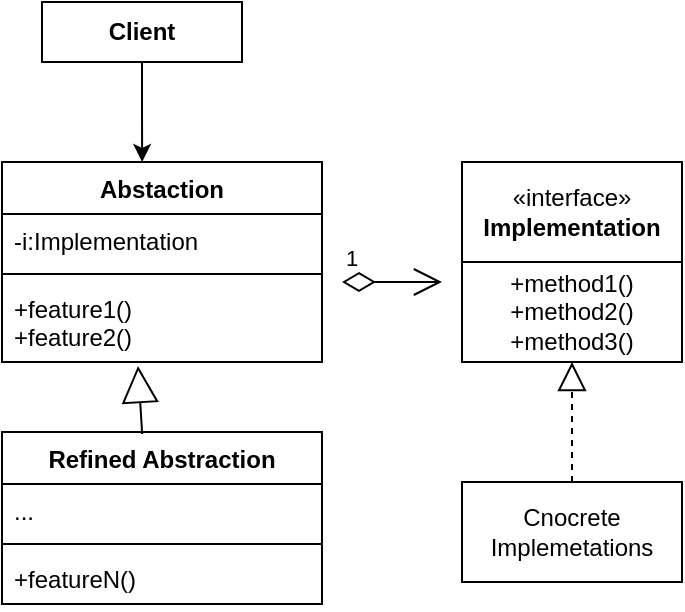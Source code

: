<mxfile version="26.1.1">
  <diagram name="Страница — 1" id="enso2YDKd-ztOWyLuzH1">
    <mxGraphModel dx="856" dy="452" grid="1" gridSize="10" guides="1" tooltips="1" connect="1" arrows="1" fold="1" page="1" pageScale="1" pageWidth="827" pageHeight="1169" math="0" shadow="0">
      <root>
        <mxCell id="0" />
        <mxCell id="1" parent="0" />
        <mxCell id="EFLvKGrMKl1YvmJV2IuE-204" value="&lt;b&gt;Client&lt;/b&gt;" style="html=1;whiteSpace=wrap;" parent="1" vertex="1">
          <mxGeometry x="110" y="370" width="100" height="30" as="geometry" />
        </mxCell>
        <mxCell id="EFLvKGrMKl1YvmJV2IuE-205" value="Abstaction" style="swimlane;fontStyle=1;align=center;verticalAlign=top;childLayout=stackLayout;horizontal=1;startSize=26;horizontalStack=0;resizeParent=1;resizeParentMax=0;resizeLast=0;collapsible=1;marginBottom=0;whiteSpace=wrap;html=1;" parent="1" vertex="1">
          <mxGeometry x="90" y="450" width="160" height="100" as="geometry" />
        </mxCell>
        <mxCell id="EFLvKGrMKl1YvmJV2IuE-206" value="-i:Implementation" style="text;strokeColor=none;fillColor=none;align=left;verticalAlign=top;spacingLeft=4;spacingRight=4;overflow=hidden;rotatable=0;points=[[0,0.5],[1,0.5]];portConstraint=eastwest;whiteSpace=wrap;html=1;" parent="EFLvKGrMKl1YvmJV2IuE-205" vertex="1">
          <mxGeometry y="26" width="160" height="26" as="geometry" />
        </mxCell>
        <mxCell id="EFLvKGrMKl1YvmJV2IuE-207" value="" style="line;strokeWidth=1;fillColor=none;align=left;verticalAlign=middle;spacingTop=-1;spacingLeft=3;spacingRight=3;rotatable=0;labelPosition=right;points=[];portConstraint=eastwest;strokeColor=inherit;" parent="EFLvKGrMKl1YvmJV2IuE-205" vertex="1">
          <mxGeometry y="52" width="160" height="8" as="geometry" />
        </mxCell>
        <mxCell id="EFLvKGrMKl1YvmJV2IuE-208" value="+feature1()&lt;div&gt;+feature2()&lt;/div&gt;" style="text;strokeColor=none;fillColor=none;align=left;verticalAlign=top;spacingLeft=4;spacingRight=4;overflow=hidden;rotatable=0;points=[[0,0.5],[1,0.5]];portConstraint=eastwest;whiteSpace=wrap;html=1;" parent="EFLvKGrMKl1YvmJV2IuE-205" vertex="1">
          <mxGeometry y="60" width="160" height="40" as="geometry" />
        </mxCell>
        <mxCell id="EFLvKGrMKl1YvmJV2IuE-209" value="Refined Abstraction" style="swimlane;fontStyle=1;align=center;verticalAlign=top;childLayout=stackLayout;horizontal=1;startSize=26;horizontalStack=0;resizeParent=1;resizeParentMax=0;resizeLast=0;collapsible=1;marginBottom=0;whiteSpace=wrap;html=1;" parent="1" vertex="1">
          <mxGeometry x="90" y="585" width="160" height="86" as="geometry" />
        </mxCell>
        <mxCell id="EFLvKGrMKl1YvmJV2IuE-210" value="..." style="text;strokeColor=none;fillColor=none;align=left;verticalAlign=top;spacingLeft=4;spacingRight=4;overflow=hidden;rotatable=0;points=[[0,0.5],[1,0.5]];portConstraint=eastwest;whiteSpace=wrap;html=1;" parent="EFLvKGrMKl1YvmJV2IuE-209" vertex="1">
          <mxGeometry y="26" width="160" height="26" as="geometry" />
        </mxCell>
        <mxCell id="EFLvKGrMKl1YvmJV2IuE-211" value="" style="line;strokeWidth=1;fillColor=none;align=left;verticalAlign=middle;spacingTop=-1;spacingLeft=3;spacingRight=3;rotatable=0;labelPosition=right;points=[];portConstraint=eastwest;strokeColor=inherit;" parent="EFLvKGrMKl1YvmJV2IuE-209" vertex="1">
          <mxGeometry y="52" width="160" height="8" as="geometry" />
        </mxCell>
        <mxCell id="EFLvKGrMKl1YvmJV2IuE-212" value="+featureN()" style="text;strokeColor=none;fillColor=none;align=left;verticalAlign=top;spacingLeft=4;spacingRight=4;overflow=hidden;rotatable=0;points=[[0,0.5],[1,0.5]];portConstraint=eastwest;whiteSpace=wrap;html=1;" parent="EFLvKGrMKl1YvmJV2IuE-209" vertex="1">
          <mxGeometry y="60" width="160" height="26" as="geometry" />
        </mxCell>
        <mxCell id="EFLvKGrMKl1YvmJV2IuE-213" value="«interface»&lt;br&gt;&lt;b&gt;Implementation&lt;/b&gt;" style="html=1;whiteSpace=wrap;" parent="1" vertex="1">
          <mxGeometry x="320" y="450" width="110" height="50" as="geometry" />
        </mxCell>
        <mxCell id="EFLvKGrMKl1YvmJV2IuE-214" value="+method1()&lt;div&gt;+method2()&lt;/div&gt;&lt;div&gt;+method3()&lt;/div&gt;" style="html=1;whiteSpace=wrap;" parent="1" vertex="1">
          <mxGeometry x="320" y="500" width="110" height="50" as="geometry" />
        </mxCell>
        <mxCell id="EFLvKGrMKl1YvmJV2IuE-215" value="Cnocrete&lt;div&gt;Implemetations&lt;/div&gt;" style="html=1;whiteSpace=wrap;" parent="1" vertex="1">
          <mxGeometry x="320" y="610" width="110" height="50" as="geometry" />
        </mxCell>
        <mxCell id="EFLvKGrMKl1YvmJV2IuE-216" style="edgeStyle=orthogonalEdgeStyle;rounded=0;orthogonalLoop=1;jettySize=auto;html=1;entryX=0.438;entryY=0;entryDx=0;entryDy=0;entryPerimeter=0;" parent="1" source="EFLvKGrMKl1YvmJV2IuE-204" target="EFLvKGrMKl1YvmJV2IuE-205" edge="1">
          <mxGeometry relative="1" as="geometry" />
        </mxCell>
        <mxCell id="EFLvKGrMKl1YvmJV2IuE-217" value="" style="endArrow=block;endSize=16;endFill=0;html=1;rounded=0;exitX=0.438;exitY=0.012;exitDx=0;exitDy=0;exitPerimeter=0;entryX=0.425;entryY=1.05;entryDx=0;entryDy=0;entryPerimeter=0;" parent="1" source="EFLvKGrMKl1YvmJV2IuE-209" target="EFLvKGrMKl1YvmJV2IuE-208" edge="1">
          <mxGeometry width="160" relative="1" as="geometry">
            <mxPoint x="260" y="560" as="sourcePoint" />
            <mxPoint x="420" y="560" as="targetPoint" />
          </mxGeometry>
        </mxCell>
        <mxCell id="EFLvKGrMKl1YvmJV2IuE-218" value="" style="endArrow=block;dashed=1;endFill=0;endSize=12;html=1;rounded=0;exitX=0.5;exitY=0;exitDx=0;exitDy=0;entryX=0.5;entryY=1;entryDx=0;entryDy=0;" parent="1" source="EFLvKGrMKl1YvmJV2IuE-215" target="EFLvKGrMKl1YvmJV2IuE-214" edge="1">
          <mxGeometry width="160" relative="1" as="geometry">
            <mxPoint x="260" y="560" as="sourcePoint" />
            <mxPoint x="420" y="560" as="targetPoint" />
          </mxGeometry>
        </mxCell>
        <mxCell id="EFLvKGrMKl1YvmJV2IuE-220" value="1" style="endArrow=open;html=1;endSize=12;startArrow=diamondThin;startSize=14;startFill=0;edgeStyle=orthogonalEdgeStyle;align=left;verticalAlign=bottom;rounded=0;" parent="1" edge="1">
          <mxGeometry x="-1" y="3" relative="1" as="geometry">
            <mxPoint x="260" y="510" as="sourcePoint" />
            <mxPoint x="310" y="510" as="targetPoint" />
            <Array as="points">
              <mxPoint x="300" y="510" />
              <mxPoint x="300" y="510" />
            </Array>
          </mxGeometry>
        </mxCell>
      </root>
    </mxGraphModel>
  </diagram>
</mxfile>
